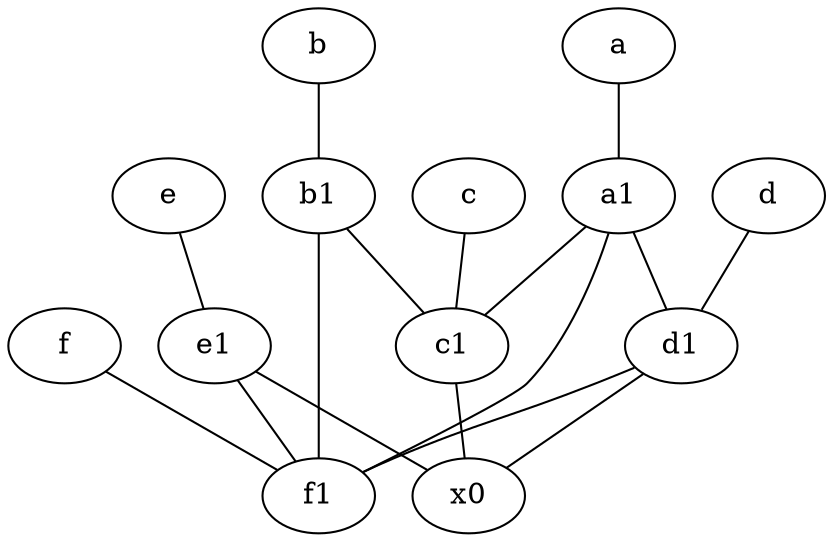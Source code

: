 graph {
	node [labelfontsize=50]
	a1 [labelfontsize=50 pos="8,3!"]
	b1 [labelfontsize=50 pos="9,4!"]
	d1 [labelfontsize=50 pos="3,5!"]
	c [labelfontsize=50 pos="4.5,2!"]
	e [labelfontsize=50 pos="7,9!"]
	f [labelfontsize=50 pos="3,9!"]
	f1 [labelfontsize=50 pos="3,8!"]
	b [labelfontsize=50 pos="10,4!"]
	d [labelfontsize=50 pos="2,5!"]
	c1 [labelfontsize=50 pos="4.5,3!"]
	x0 [labelfontsize=50]
	e1 [labelfontsize=50 pos="7,7!"]
	a [labelfontsize=50 pos="8,2!"]
	a1 -- d1
	b1 -- c1
	a1 -- c1
	f -- f1
	d -- d1
	d1 -- x0
	c1 -- x0
	e1 -- x0
	e1 -- f1
	c -- c1
	d1 -- f1
	b -- b1
	e -- e1
	b1 -- f1
	a1 -- f1
	a -- a1
}
